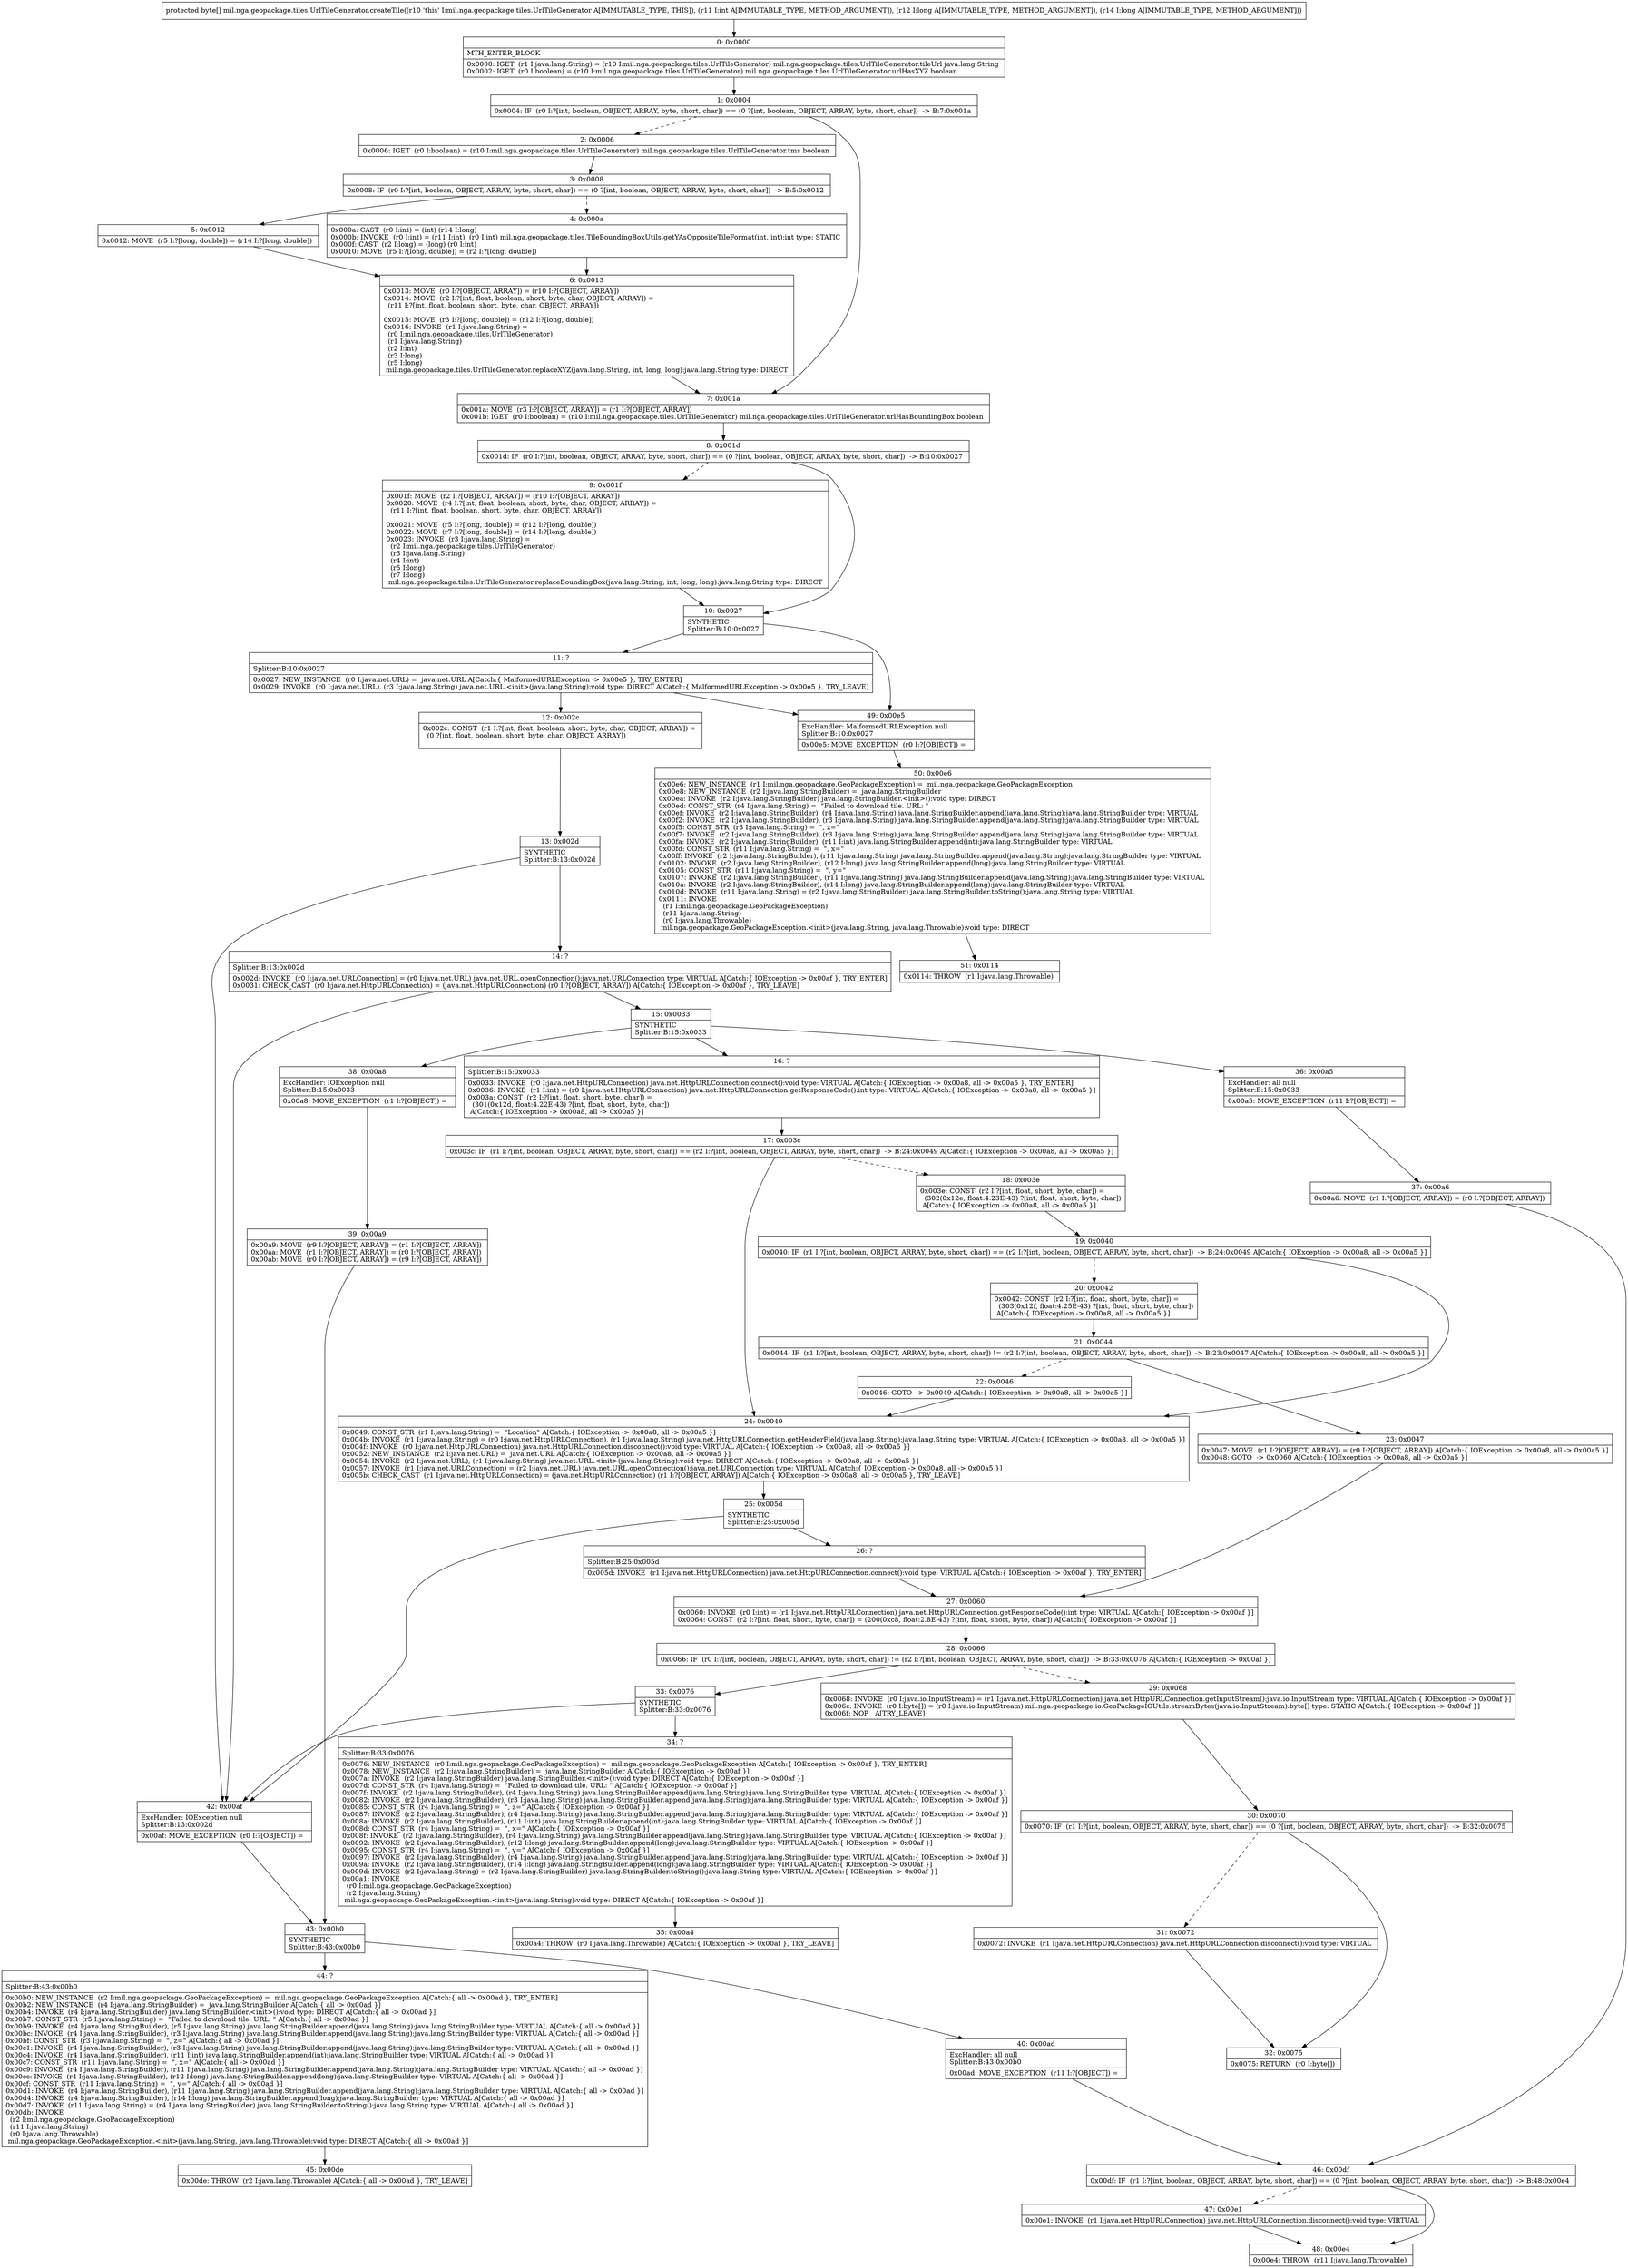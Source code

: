digraph "CFG formil.nga.geopackage.tiles.UrlTileGenerator.createTile(IJJ)[B" {
Node_0 [shape=record,label="{0\:\ 0x0000|MTH_ENTER_BLOCK\l|0x0000: IGET  (r1 I:java.lang.String) = (r10 I:mil.nga.geopackage.tiles.UrlTileGenerator) mil.nga.geopackage.tiles.UrlTileGenerator.tileUrl java.lang.String \l0x0002: IGET  (r0 I:boolean) = (r10 I:mil.nga.geopackage.tiles.UrlTileGenerator) mil.nga.geopackage.tiles.UrlTileGenerator.urlHasXYZ boolean \l}"];
Node_1 [shape=record,label="{1\:\ 0x0004|0x0004: IF  (r0 I:?[int, boolean, OBJECT, ARRAY, byte, short, char]) == (0 ?[int, boolean, OBJECT, ARRAY, byte, short, char])  \-\> B:7:0x001a \l}"];
Node_2 [shape=record,label="{2\:\ 0x0006|0x0006: IGET  (r0 I:boolean) = (r10 I:mil.nga.geopackage.tiles.UrlTileGenerator) mil.nga.geopackage.tiles.UrlTileGenerator.tms boolean \l}"];
Node_3 [shape=record,label="{3\:\ 0x0008|0x0008: IF  (r0 I:?[int, boolean, OBJECT, ARRAY, byte, short, char]) == (0 ?[int, boolean, OBJECT, ARRAY, byte, short, char])  \-\> B:5:0x0012 \l}"];
Node_4 [shape=record,label="{4\:\ 0x000a|0x000a: CAST  (r0 I:int) = (int) (r14 I:long) \l0x000b: INVOKE  (r0 I:int) = (r11 I:int), (r0 I:int) mil.nga.geopackage.tiles.TileBoundingBoxUtils.getYAsOppositeTileFormat(int, int):int type: STATIC \l0x000f: CAST  (r2 I:long) = (long) (r0 I:int) \l0x0010: MOVE  (r5 I:?[long, double]) = (r2 I:?[long, double]) \l}"];
Node_5 [shape=record,label="{5\:\ 0x0012|0x0012: MOVE  (r5 I:?[long, double]) = (r14 I:?[long, double]) \l}"];
Node_6 [shape=record,label="{6\:\ 0x0013|0x0013: MOVE  (r0 I:?[OBJECT, ARRAY]) = (r10 I:?[OBJECT, ARRAY]) \l0x0014: MOVE  (r2 I:?[int, float, boolean, short, byte, char, OBJECT, ARRAY]) = \l  (r11 I:?[int, float, boolean, short, byte, char, OBJECT, ARRAY])\l \l0x0015: MOVE  (r3 I:?[long, double]) = (r12 I:?[long, double]) \l0x0016: INVOKE  (r1 I:java.lang.String) = \l  (r0 I:mil.nga.geopackage.tiles.UrlTileGenerator)\l  (r1 I:java.lang.String)\l  (r2 I:int)\l  (r3 I:long)\l  (r5 I:long)\l mil.nga.geopackage.tiles.UrlTileGenerator.replaceXYZ(java.lang.String, int, long, long):java.lang.String type: DIRECT \l}"];
Node_7 [shape=record,label="{7\:\ 0x001a|0x001a: MOVE  (r3 I:?[OBJECT, ARRAY]) = (r1 I:?[OBJECT, ARRAY]) \l0x001b: IGET  (r0 I:boolean) = (r10 I:mil.nga.geopackage.tiles.UrlTileGenerator) mil.nga.geopackage.tiles.UrlTileGenerator.urlHasBoundingBox boolean \l}"];
Node_8 [shape=record,label="{8\:\ 0x001d|0x001d: IF  (r0 I:?[int, boolean, OBJECT, ARRAY, byte, short, char]) == (0 ?[int, boolean, OBJECT, ARRAY, byte, short, char])  \-\> B:10:0x0027 \l}"];
Node_9 [shape=record,label="{9\:\ 0x001f|0x001f: MOVE  (r2 I:?[OBJECT, ARRAY]) = (r10 I:?[OBJECT, ARRAY]) \l0x0020: MOVE  (r4 I:?[int, float, boolean, short, byte, char, OBJECT, ARRAY]) = \l  (r11 I:?[int, float, boolean, short, byte, char, OBJECT, ARRAY])\l \l0x0021: MOVE  (r5 I:?[long, double]) = (r12 I:?[long, double]) \l0x0022: MOVE  (r7 I:?[long, double]) = (r14 I:?[long, double]) \l0x0023: INVOKE  (r3 I:java.lang.String) = \l  (r2 I:mil.nga.geopackage.tiles.UrlTileGenerator)\l  (r3 I:java.lang.String)\l  (r4 I:int)\l  (r5 I:long)\l  (r7 I:long)\l mil.nga.geopackage.tiles.UrlTileGenerator.replaceBoundingBox(java.lang.String, int, long, long):java.lang.String type: DIRECT \l}"];
Node_10 [shape=record,label="{10\:\ 0x0027|SYNTHETIC\lSplitter:B:10:0x0027\l}"];
Node_11 [shape=record,label="{11\:\ ?|Splitter:B:10:0x0027\l|0x0027: NEW_INSTANCE  (r0 I:java.net.URL) =  java.net.URL A[Catch:\{ MalformedURLException \-\> 0x00e5 \}, TRY_ENTER]\l0x0029: INVOKE  (r0 I:java.net.URL), (r3 I:java.lang.String) java.net.URL.\<init\>(java.lang.String):void type: DIRECT A[Catch:\{ MalformedURLException \-\> 0x00e5 \}, TRY_LEAVE]\l}"];
Node_12 [shape=record,label="{12\:\ 0x002c|0x002c: CONST  (r1 I:?[int, float, boolean, short, byte, char, OBJECT, ARRAY]) = \l  (0 ?[int, float, boolean, short, byte, char, OBJECT, ARRAY])\l \l}"];
Node_13 [shape=record,label="{13\:\ 0x002d|SYNTHETIC\lSplitter:B:13:0x002d\l}"];
Node_14 [shape=record,label="{14\:\ ?|Splitter:B:13:0x002d\l|0x002d: INVOKE  (r0 I:java.net.URLConnection) = (r0 I:java.net.URL) java.net.URL.openConnection():java.net.URLConnection type: VIRTUAL A[Catch:\{ IOException \-\> 0x00af \}, TRY_ENTER]\l0x0031: CHECK_CAST  (r0 I:java.net.HttpURLConnection) = (java.net.HttpURLConnection) (r0 I:?[OBJECT, ARRAY]) A[Catch:\{ IOException \-\> 0x00af \}, TRY_LEAVE]\l}"];
Node_15 [shape=record,label="{15\:\ 0x0033|SYNTHETIC\lSplitter:B:15:0x0033\l}"];
Node_16 [shape=record,label="{16\:\ ?|Splitter:B:15:0x0033\l|0x0033: INVOKE  (r0 I:java.net.HttpURLConnection) java.net.HttpURLConnection.connect():void type: VIRTUAL A[Catch:\{ IOException \-\> 0x00a8, all \-\> 0x00a5 \}, TRY_ENTER]\l0x0036: INVOKE  (r1 I:int) = (r0 I:java.net.HttpURLConnection) java.net.HttpURLConnection.getResponseCode():int type: VIRTUAL A[Catch:\{ IOException \-\> 0x00a8, all \-\> 0x00a5 \}]\l0x003a: CONST  (r2 I:?[int, float, short, byte, char]) = \l  (301(0x12d, float:4.22E\-43) ?[int, float, short, byte, char])\l A[Catch:\{ IOException \-\> 0x00a8, all \-\> 0x00a5 \}]\l}"];
Node_17 [shape=record,label="{17\:\ 0x003c|0x003c: IF  (r1 I:?[int, boolean, OBJECT, ARRAY, byte, short, char]) == (r2 I:?[int, boolean, OBJECT, ARRAY, byte, short, char])  \-\> B:24:0x0049 A[Catch:\{ IOException \-\> 0x00a8, all \-\> 0x00a5 \}]\l}"];
Node_18 [shape=record,label="{18\:\ 0x003e|0x003e: CONST  (r2 I:?[int, float, short, byte, char]) = \l  (302(0x12e, float:4.23E\-43) ?[int, float, short, byte, char])\l A[Catch:\{ IOException \-\> 0x00a8, all \-\> 0x00a5 \}]\l}"];
Node_19 [shape=record,label="{19\:\ 0x0040|0x0040: IF  (r1 I:?[int, boolean, OBJECT, ARRAY, byte, short, char]) == (r2 I:?[int, boolean, OBJECT, ARRAY, byte, short, char])  \-\> B:24:0x0049 A[Catch:\{ IOException \-\> 0x00a8, all \-\> 0x00a5 \}]\l}"];
Node_20 [shape=record,label="{20\:\ 0x0042|0x0042: CONST  (r2 I:?[int, float, short, byte, char]) = \l  (303(0x12f, float:4.25E\-43) ?[int, float, short, byte, char])\l A[Catch:\{ IOException \-\> 0x00a8, all \-\> 0x00a5 \}]\l}"];
Node_21 [shape=record,label="{21\:\ 0x0044|0x0044: IF  (r1 I:?[int, boolean, OBJECT, ARRAY, byte, short, char]) != (r2 I:?[int, boolean, OBJECT, ARRAY, byte, short, char])  \-\> B:23:0x0047 A[Catch:\{ IOException \-\> 0x00a8, all \-\> 0x00a5 \}]\l}"];
Node_22 [shape=record,label="{22\:\ 0x0046|0x0046: GOTO  \-\> 0x0049 A[Catch:\{ IOException \-\> 0x00a8, all \-\> 0x00a5 \}]\l}"];
Node_23 [shape=record,label="{23\:\ 0x0047|0x0047: MOVE  (r1 I:?[OBJECT, ARRAY]) = (r0 I:?[OBJECT, ARRAY]) A[Catch:\{ IOException \-\> 0x00a8, all \-\> 0x00a5 \}]\l0x0048: GOTO  \-\> 0x0060 A[Catch:\{ IOException \-\> 0x00a8, all \-\> 0x00a5 \}]\l}"];
Node_24 [shape=record,label="{24\:\ 0x0049|0x0049: CONST_STR  (r1 I:java.lang.String) =  \"Location\" A[Catch:\{ IOException \-\> 0x00a8, all \-\> 0x00a5 \}]\l0x004b: INVOKE  (r1 I:java.lang.String) = (r0 I:java.net.HttpURLConnection), (r1 I:java.lang.String) java.net.HttpURLConnection.getHeaderField(java.lang.String):java.lang.String type: VIRTUAL A[Catch:\{ IOException \-\> 0x00a8, all \-\> 0x00a5 \}]\l0x004f: INVOKE  (r0 I:java.net.HttpURLConnection) java.net.HttpURLConnection.disconnect():void type: VIRTUAL A[Catch:\{ IOException \-\> 0x00a8, all \-\> 0x00a5 \}]\l0x0052: NEW_INSTANCE  (r2 I:java.net.URL) =  java.net.URL A[Catch:\{ IOException \-\> 0x00a8, all \-\> 0x00a5 \}]\l0x0054: INVOKE  (r2 I:java.net.URL), (r1 I:java.lang.String) java.net.URL.\<init\>(java.lang.String):void type: DIRECT A[Catch:\{ IOException \-\> 0x00a8, all \-\> 0x00a5 \}]\l0x0057: INVOKE  (r1 I:java.net.URLConnection) = (r2 I:java.net.URL) java.net.URL.openConnection():java.net.URLConnection type: VIRTUAL A[Catch:\{ IOException \-\> 0x00a8, all \-\> 0x00a5 \}]\l0x005b: CHECK_CAST  (r1 I:java.net.HttpURLConnection) = (java.net.HttpURLConnection) (r1 I:?[OBJECT, ARRAY]) A[Catch:\{ IOException \-\> 0x00a8, all \-\> 0x00a5 \}, TRY_LEAVE]\l}"];
Node_25 [shape=record,label="{25\:\ 0x005d|SYNTHETIC\lSplitter:B:25:0x005d\l}"];
Node_26 [shape=record,label="{26\:\ ?|Splitter:B:25:0x005d\l|0x005d: INVOKE  (r1 I:java.net.HttpURLConnection) java.net.HttpURLConnection.connect():void type: VIRTUAL A[Catch:\{ IOException \-\> 0x00af \}, TRY_ENTER]\l}"];
Node_27 [shape=record,label="{27\:\ 0x0060|0x0060: INVOKE  (r0 I:int) = (r1 I:java.net.HttpURLConnection) java.net.HttpURLConnection.getResponseCode():int type: VIRTUAL A[Catch:\{ IOException \-\> 0x00af \}]\l0x0064: CONST  (r2 I:?[int, float, short, byte, char]) = (200(0xc8, float:2.8E\-43) ?[int, float, short, byte, char]) A[Catch:\{ IOException \-\> 0x00af \}]\l}"];
Node_28 [shape=record,label="{28\:\ 0x0066|0x0066: IF  (r0 I:?[int, boolean, OBJECT, ARRAY, byte, short, char]) != (r2 I:?[int, boolean, OBJECT, ARRAY, byte, short, char])  \-\> B:33:0x0076 A[Catch:\{ IOException \-\> 0x00af \}]\l}"];
Node_29 [shape=record,label="{29\:\ 0x0068|0x0068: INVOKE  (r0 I:java.io.InputStream) = (r1 I:java.net.HttpURLConnection) java.net.HttpURLConnection.getInputStream():java.io.InputStream type: VIRTUAL A[Catch:\{ IOException \-\> 0x00af \}]\l0x006c: INVOKE  (r0 I:byte[]) = (r0 I:java.io.InputStream) mil.nga.geopackage.io.GeoPackageIOUtils.streamBytes(java.io.InputStream):byte[] type: STATIC A[Catch:\{ IOException \-\> 0x00af \}]\l0x006f: NOP   A[TRY_LEAVE]\l}"];
Node_30 [shape=record,label="{30\:\ 0x0070|0x0070: IF  (r1 I:?[int, boolean, OBJECT, ARRAY, byte, short, char]) == (0 ?[int, boolean, OBJECT, ARRAY, byte, short, char])  \-\> B:32:0x0075 \l}"];
Node_31 [shape=record,label="{31\:\ 0x0072|0x0072: INVOKE  (r1 I:java.net.HttpURLConnection) java.net.HttpURLConnection.disconnect():void type: VIRTUAL \l}"];
Node_32 [shape=record,label="{32\:\ 0x0075|0x0075: RETURN  (r0 I:byte[]) \l}"];
Node_33 [shape=record,label="{33\:\ 0x0076|SYNTHETIC\lSplitter:B:33:0x0076\l}"];
Node_34 [shape=record,label="{34\:\ ?|Splitter:B:33:0x0076\l|0x0076: NEW_INSTANCE  (r0 I:mil.nga.geopackage.GeoPackageException) =  mil.nga.geopackage.GeoPackageException A[Catch:\{ IOException \-\> 0x00af \}, TRY_ENTER]\l0x0078: NEW_INSTANCE  (r2 I:java.lang.StringBuilder) =  java.lang.StringBuilder A[Catch:\{ IOException \-\> 0x00af \}]\l0x007a: INVOKE  (r2 I:java.lang.StringBuilder) java.lang.StringBuilder.\<init\>():void type: DIRECT A[Catch:\{ IOException \-\> 0x00af \}]\l0x007d: CONST_STR  (r4 I:java.lang.String) =  \"Failed to download tile. URL: \" A[Catch:\{ IOException \-\> 0x00af \}]\l0x007f: INVOKE  (r2 I:java.lang.StringBuilder), (r4 I:java.lang.String) java.lang.StringBuilder.append(java.lang.String):java.lang.StringBuilder type: VIRTUAL A[Catch:\{ IOException \-\> 0x00af \}]\l0x0082: INVOKE  (r2 I:java.lang.StringBuilder), (r3 I:java.lang.String) java.lang.StringBuilder.append(java.lang.String):java.lang.StringBuilder type: VIRTUAL A[Catch:\{ IOException \-\> 0x00af \}]\l0x0085: CONST_STR  (r4 I:java.lang.String) =  \", z=\" A[Catch:\{ IOException \-\> 0x00af \}]\l0x0087: INVOKE  (r2 I:java.lang.StringBuilder), (r4 I:java.lang.String) java.lang.StringBuilder.append(java.lang.String):java.lang.StringBuilder type: VIRTUAL A[Catch:\{ IOException \-\> 0x00af \}]\l0x008a: INVOKE  (r2 I:java.lang.StringBuilder), (r11 I:int) java.lang.StringBuilder.append(int):java.lang.StringBuilder type: VIRTUAL A[Catch:\{ IOException \-\> 0x00af \}]\l0x008d: CONST_STR  (r4 I:java.lang.String) =  \", x=\" A[Catch:\{ IOException \-\> 0x00af \}]\l0x008f: INVOKE  (r2 I:java.lang.StringBuilder), (r4 I:java.lang.String) java.lang.StringBuilder.append(java.lang.String):java.lang.StringBuilder type: VIRTUAL A[Catch:\{ IOException \-\> 0x00af \}]\l0x0092: INVOKE  (r2 I:java.lang.StringBuilder), (r12 I:long) java.lang.StringBuilder.append(long):java.lang.StringBuilder type: VIRTUAL A[Catch:\{ IOException \-\> 0x00af \}]\l0x0095: CONST_STR  (r4 I:java.lang.String) =  \", y=\" A[Catch:\{ IOException \-\> 0x00af \}]\l0x0097: INVOKE  (r2 I:java.lang.StringBuilder), (r4 I:java.lang.String) java.lang.StringBuilder.append(java.lang.String):java.lang.StringBuilder type: VIRTUAL A[Catch:\{ IOException \-\> 0x00af \}]\l0x009a: INVOKE  (r2 I:java.lang.StringBuilder), (r14 I:long) java.lang.StringBuilder.append(long):java.lang.StringBuilder type: VIRTUAL A[Catch:\{ IOException \-\> 0x00af \}]\l0x009d: INVOKE  (r2 I:java.lang.String) = (r2 I:java.lang.StringBuilder) java.lang.StringBuilder.toString():java.lang.String type: VIRTUAL A[Catch:\{ IOException \-\> 0x00af \}]\l0x00a1: INVOKE  \l  (r0 I:mil.nga.geopackage.GeoPackageException)\l  (r2 I:java.lang.String)\l mil.nga.geopackage.GeoPackageException.\<init\>(java.lang.String):void type: DIRECT A[Catch:\{ IOException \-\> 0x00af \}]\l}"];
Node_35 [shape=record,label="{35\:\ 0x00a4|0x00a4: THROW  (r0 I:java.lang.Throwable) A[Catch:\{ IOException \-\> 0x00af \}, TRY_LEAVE]\l}"];
Node_36 [shape=record,label="{36\:\ 0x00a5|ExcHandler: all null\lSplitter:B:15:0x0033\l|0x00a5: MOVE_EXCEPTION  (r11 I:?[OBJECT]) =  \l}"];
Node_37 [shape=record,label="{37\:\ 0x00a6|0x00a6: MOVE  (r1 I:?[OBJECT, ARRAY]) = (r0 I:?[OBJECT, ARRAY]) \l}"];
Node_38 [shape=record,label="{38\:\ 0x00a8|ExcHandler: IOException null\lSplitter:B:15:0x0033\l|0x00a8: MOVE_EXCEPTION  (r1 I:?[OBJECT]) =  \l}"];
Node_39 [shape=record,label="{39\:\ 0x00a9|0x00a9: MOVE  (r9 I:?[OBJECT, ARRAY]) = (r1 I:?[OBJECT, ARRAY]) \l0x00aa: MOVE  (r1 I:?[OBJECT, ARRAY]) = (r0 I:?[OBJECT, ARRAY]) \l0x00ab: MOVE  (r0 I:?[OBJECT, ARRAY]) = (r9 I:?[OBJECT, ARRAY]) \l}"];
Node_40 [shape=record,label="{40\:\ 0x00ad|ExcHandler: all null\lSplitter:B:43:0x00b0\l|0x00ad: MOVE_EXCEPTION  (r11 I:?[OBJECT]) =  \l}"];
Node_42 [shape=record,label="{42\:\ 0x00af|ExcHandler: IOException null\lSplitter:B:13:0x002d\l|0x00af: MOVE_EXCEPTION  (r0 I:?[OBJECT]) =  \l}"];
Node_43 [shape=record,label="{43\:\ 0x00b0|SYNTHETIC\lSplitter:B:43:0x00b0\l}"];
Node_44 [shape=record,label="{44\:\ ?|Splitter:B:43:0x00b0\l|0x00b0: NEW_INSTANCE  (r2 I:mil.nga.geopackage.GeoPackageException) =  mil.nga.geopackage.GeoPackageException A[Catch:\{ all \-\> 0x00ad \}, TRY_ENTER]\l0x00b2: NEW_INSTANCE  (r4 I:java.lang.StringBuilder) =  java.lang.StringBuilder A[Catch:\{ all \-\> 0x00ad \}]\l0x00b4: INVOKE  (r4 I:java.lang.StringBuilder) java.lang.StringBuilder.\<init\>():void type: DIRECT A[Catch:\{ all \-\> 0x00ad \}]\l0x00b7: CONST_STR  (r5 I:java.lang.String) =  \"Failed to download tile. URL: \" A[Catch:\{ all \-\> 0x00ad \}]\l0x00b9: INVOKE  (r4 I:java.lang.StringBuilder), (r5 I:java.lang.String) java.lang.StringBuilder.append(java.lang.String):java.lang.StringBuilder type: VIRTUAL A[Catch:\{ all \-\> 0x00ad \}]\l0x00bc: INVOKE  (r4 I:java.lang.StringBuilder), (r3 I:java.lang.String) java.lang.StringBuilder.append(java.lang.String):java.lang.StringBuilder type: VIRTUAL A[Catch:\{ all \-\> 0x00ad \}]\l0x00bf: CONST_STR  (r3 I:java.lang.String) =  \", z=\" A[Catch:\{ all \-\> 0x00ad \}]\l0x00c1: INVOKE  (r4 I:java.lang.StringBuilder), (r3 I:java.lang.String) java.lang.StringBuilder.append(java.lang.String):java.lang.StringBuilder type: VIRTUAL A[Catch:\{ all \-\> 0x00ad \}]\l0x00c4: INVOKE  (r4 I:java.lang.StringBuilder), (r11 I:int) java.lang.StringBuilder.append(int):java.lang.StringBuilder type: VIRTUAL A[Catch:\{ all \-\> 0x00ad \}]\l0x00c7: CONST_STR  (r11 I:java.lang.String) =  \", x=\" A[Catch:\{ all \-\> 0x00ad \}]\l0x00c9: INVOKE  (r4 I:java.lang.StringBuilder), (r11 I:java.lang.String) java.lang.StringBuilder.append(java.lang.String):java.lang.StringBuilder type: VIRTUAL A[Catch:\{ all \-\> 0x00ad \}]\l0x00cc: INVOKE  (r4 I:java.lang.StringBuilder), (r12 I:long) java.lang.StringBuilder.append(long):java.lang.StringBuilder type: VIRTUAL A[Catch:\{ all \-\> 0x00ad \}]\l0x00cf: CONST_STR  (r11 I:java.lang.String) =  \", y=\" A[Catch:\{ all \-\> 0x00ad \}]\l0x00d1: INVOKE  (r4 I:java.lang.StringBuilder), (r11 I:java.lang.String) java.lang.StringBuilder.append(java.lang.String):java.lang.StringBuilder type: VIRTUAL A[Catch:\{ all \-\> 0x00ad \}]\l0x00d4: INVOKE  (r4 I:java.lang.StringBuilder), (r14 I:long) java.lang.StringBuilder.append(long):java.lang.StringBuilder type: VIRTUAL A[Catch:\{ all \-\> 0x00ad \}]\l0x00d7: INVOKE  (r11 I:java.lang.String) = (r4 I:java.lang.StringBuilder) java.lang.StringBuilder.toString():java.lang.String type: VIRTUAL A[Catch:\{ all \-\> 0x00ad \}]\l0x00db: INVOKE  \l  (r2 I:mil.nga.geopackage.GeoPackageException)\l  (r11 I:java.lang.String)\l  (r0 I:java.lang.Throwable)\l mil.nga.geopackage.GeoPackageException.\<init\>(java.lang.String, java.lang.Throwable):void type: DIRECT A[Catch:\{ all \-\> 0x00ad \}]\l}"];
Node_45 [shape=record,label="{45\:\ 0x00de|0x00de: THROW  (r2 I:java.lang.Throwable) A[Catch:\{ all \-\> 0x00ad \}, TRY_LEAVE]\l}"];
Node_46 [shape=record,label="{46\:\ 0x00df|0x00df: IF  (r1 I:?[int, boolean, OBJECT, ARRAY, byte, short, char]) == (0 ?[int, boolean, OBJECT, ARRAY, byte, short, char])  \-\> B:48:0x00e4 \l}"];
Node_47 [shape=record,label="{47\:\ 0x00e1|0x00e1: INVOKE  (r1 I:java.net.HttpURLConnection) java.net.HttpURLConnection.disconnect():void type: VIRTUAL \l}"];
Node_48 [shape=record,label="{48\:\ 0x00e4|0x00e4: THROW  (r11 I:java.lang.Throwable) \l}"];
Node_49 [shape=record,label="{49\:\ 0x00e5|ExcHandler: MalformedURLException null\lSplitter:B:10:0x0027\l|0x00e5: MOVE_EXCEPTION  (r0 I:?[OBJECT]) =  \l}"];
Node_50 [shape=record,label="{50\:\ 0x00e6|0x00e6: NEW_INSTANCE  (r1 I:mil.nga.geopackage.GeoPackageException) =  mil.nga.geopackage.GeoPackageException \l0x00e8: NEW_INSTANCE  (r2 I:java.lang.StringBuilder) =  java.lang.StringBuilder \l0x00ea: INVOKE  (r2 I:java.lang.StringBuilder) java.lang.StringBuilder.\<init\>():void type: DIRECT \l0x00ed: CONST_STR  (r4 I:java.lang.String) =  \"Failed to download tile. URL: \" \l0x00ef: INVOKE  (r2 I:java.lang.StringBuilder), (r4 I:java.lang.String) java.lang.StringBuilder.append(java.lang.String):java.lang.StringBuilder type: VIRTUAL \l0x00f2: INVOKE  (r2 I:java.lang.StringBuilder), (r3 I:java.lang.String) java.lang.StringBuilder.append(java.lang.String):java.lang.StringBuilder type: VIRTUAL \l0x00f5: CONST_STR  (r3 I:java.lang.String) =  \", z=\" \l0x00f7: INVOKE  (r2 I:java.lang.StringBuilder), (r3 I:java.lang.String) java.lang.StringBuilder.append(java.lang.String):java.lang.StringBuilder type: VIRTUAL \l0x00fa: INVOKE  (r2 I:java.lang.StringBuilder), (r11 I:int) java.lang.StringBuilder.append(int):java.lang.StringBuilder type: VIRTUAL \l0x00fd: CONST_STR  (r11 I:java.lang.String) =  \", x=\" \l0x00ff: INVOKE  (r2 I:java.lang.StringBuilder), (r11 I:java.lang.String) java.lang.StringBuilder.append(java.lang.String):java.lang.StringBuilder type: VIRTUAL \l0x0102: INVOKE  (r2 I:java.lang.StringBuilder), (r12 I:long) java.lang.StringBuilder.append(long):java.lang.StringBuilder type: VIRTUAL \l0x0105: CONST_STR  (r11 I:java.lang.String) =  \", y=\" \l0x0107: INVOKE  (r2 I:java.lang.StringBuilder), (r11 I:java.lang.String) java.lang.StringBuilder.append(java.lang.String):java.lang.StringBuilder type: VIRTUAL \l0x010a: INVOKE  (r2 I:java.lang.StringBuilder), (r14 I:long) java.lang.StringBuilder.append(long):java.lang.StringBuilder type: VIRTUAL \l0x010d: INVOKE  (r11 I:java.lang.String) = (r2 I:java.lang.StringBuilder) java.lang.StringBuilder.toString():java.lang.String type: VIRTUAL \l0x0111: INVOKE  \l  (r1 I:mil.nga.geopackage.GeoPackageException)\l  (r11 I:java.lang.String)\l  (r0 I:java.lang.Throwable)\l mil.nga.geopackage.GeoPackageException.\<init\>(java.lang.String, java.lang.Throwable):void type: DIRECT \l}"];
Node_51 [shape=record,label="{51\:\ 0x0114|0x0114: THROW  (r1 I:java.lang.Throwable) \l}"];
MethodNode[shape=record,label="{protected byte[] mil.nga.geopackage.tiles.UrlTileGenerator.createTile((r10 'this' I:mil.nga.geopackage.tiles.UrlTileGenerator A[IMMUTABLE_TYPE, THIS]), (r11 I:int A[IMMUTABLE_TYPE, METHOD_ARGUMENT]), (r12 I:long A[IMMUTABLE_TYPE, METHOD_ARGUMENT]), (r14 I:long A[IMMUTABLE_TYPE, METHOD_ARGUMENT])) }"];
MethodNode -> Node_0;
Node_0 -> Node_1;
Node_1 -> Node_2[style=dashed];
Node_1 -> Node_7;
Node_2 -> Node_3;
Node_3 -> Node_4[style=dashed];
Node_3 -> Node_5;
Node_4 -> Node_6;
Node_5 -> Node_6;
Node_6 -> Node_7;
Node_7 -> Node_8;
Node_8 -> Node_9[style=dashed];
Node_8 -> Node_10;
Node_9 -> Node_10;
Node_10 -> Node_11;
Node_10 -> Node_49;
Node_11 -> Node_12;
Node_11 -> Node_49;
Node_12 -> Node_13;
Node_13 -> Node_14;
Node_13 -> Node_42;
Node_14 -> Node_15;
Node_14 -> Node_42;
Node_15 -> Node_16;
Node_15 -> Node_38;
Node_15 -> Node_36;
Node_16 -> Node_17;
Node_17 -> Node_18[style=dashed];
Node_17 -> Node_24;
Node_18 -> Node_19;
Node_19 -> Node_20[style=dashed];
Node_19 -> Node_24;
Node_20 -> Node_21;
Node_21 -> Node_22[style=dashed];
Node_21 -> Node_23;
Node_22 -> Node_24;
Node_23 -> Node_27;
Node_24 -> Node_25;
Node_25 -> Node_26;
Node_25 -> Node_42;
Node_26 -> Node_27;
Node_27 -> Node_28;
Node_28 -> Node_29[style=dashed];
Node_28 -> Node_33;
Node_29 -> Node_30;
Node_30 -> Node_31[style=dashed];
Node_30 -> Node_32;
Node_31 -> Node_32;
Node_33 -> Node_34;
Node_33 -> Node_42;
Node_34 -> Node_35;
Node_36 -> Node_37;
Node_37 -> Node_46;
Node_38 -> Node_39;
Node_39 -> Node_43;
Node_40 -> Node_46;
Node_42 -> Node_43;
Node_43 -> Node_44;
Node_43 -> Node_40;
Node_44 -> Node_45;
Node_46 -> Node_47[style=dashed];
Node_46 -> Node_48;
Node_47 -> Node_48;
Node_49 -> Node_50;
Node_50 -> Node_51;
}

